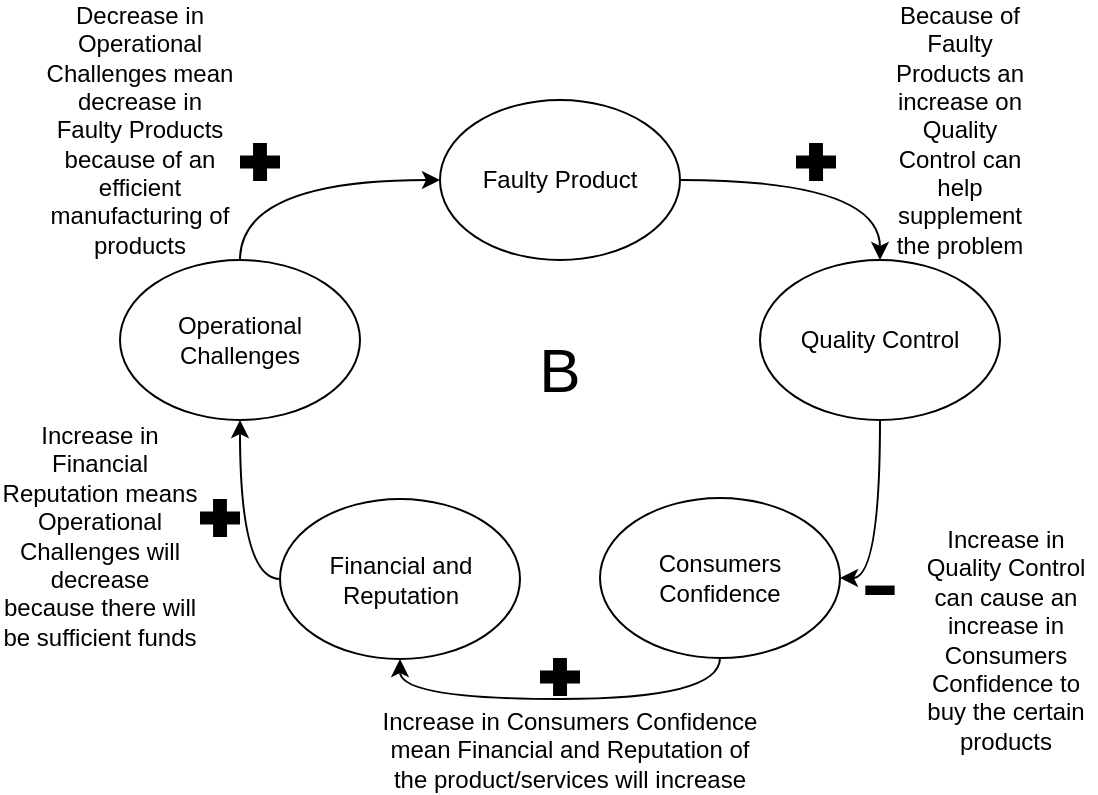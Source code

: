<mxfile version="22.1.21" type="github">
  <diagram name="Page-1" id="zCXWzLUwnWcZddKUeMfU">
    <mxGraphModel dx="880" dy="434" grid="1" gridSize="10" guides="1" tooltips="1" connect="1" arrows="1" fold="1" page="1" pageScale="1" pageWidth="850" pageHeight="1100" math="0" shadow="0">
      <root>
        <mxCell id="0" />
        <mxCell id="1" parent="0" />
        <mxCell id="rxUftr2OwrsVNxe5Y76c-1" style="edgeStyle=orthogonalEdgeStyle;rounded=0;orthogonalLoop=1;jettySize=auto;html=1;exitX=1;exitY=0.5;exitDx=0;exitDy=0;curved=1;entryX=0.5;entryY=0;entryDx=0;entryDy=0;" edge="1" parent="1" source="rxUftr2OwrsVNxe5Y76c-2" target="rxUftr2OwrsVNxe5Y76c-8">
          <mxGeometry relative="1" as="geometry" />
        </mxCell>
        <mxCell id="rxUftr2OwrsVNxe5Y76c-2" value="" style="ellipse;whiteSpace=wrap;html=1;" vertex="1" parent="1">
          <mxGeometry x="360" y="80" width="120" height="80" as="geometry" />
        </mxCell>
        <mxCell id="rxUftr2OwrsVNxe5Y76c-3" style="edgeStyle=orthogonalEdgeStyle;rounded=0;orthogonalLoop=1;jettySize=auto;html=1;exitX=0.5;exitY=0;exitDx=0;exitDy=0;entryX=0;entryY=0.5;entryDx=0;entryDy=0;curved=1;" edge="1" parent="1" source="rxUftr2OwrsVNxe5Y76c-4" target="rxUftr2OwrsVNxe5Y76c-2">
          <mxGeometry relative="1" as="geometry" />
        </mxCell>
        <mxCell id="rxUftr2OwrsVNxe5Y76c-4" value="Operational Challenges" style="ellipse;whiteSpace=wrap;html=1;" vertex="1" parent="1">
          <mxGeometry x="200" y="160" width="120" height="80" as="geometry" />
        </mxCell>
        <mxCell id="rxUftr2OwrsVNxe5Y76c-5" style="edgeStyle=orthogonalEdgeStyle;rounded=0;orthogonalLoop=1;jettySize=auto;html=1;exitX=0;exitY=0.5;exitDx=0;exitDy=0;entryX=0.5;entryY=1;entryDx=0;entryDy=0;curved=1;" edge="1" parent="1" source="rxUftr2OwrsVNxe5Y76c-6" target="rxUftr2OwrsVNxe5Y76c-4">
          <mxGeometry relative="1" as="geometry" />
        </mxCell>
        <mxCell id="rxUftr2OwrsVNxe5Y76c-6" value="" style="ellipse;whiteSpace=wrap;html=1;" vertex="1" parent="1">
          <mxGeometry x="280" y="279.5" width="120" height="80" as="geometry" />
        </mxCell>
        <mxCell id="rxUftr2OwrsVNxe5Y76c-8" value="Quality Control" style="ellipse;whiteSpace=wrap;html=1;" vertex="1" parent="1">
          <mxGeometry x="520" y="160" width="120" height="80" as="geometry" />
        </mxCell>
        <mxCell id="rxUftr2OwrsVNxe5Y76c-9" value="Faulty Product" style="text;html=1;strokeColor=none;fillColor=none;align=center;verticalAlign=middle;whiteSpace=wrap;rounded=0;" vertex="1" parent="1">
          <mxGeometry x="370" y="105" width="100" height="30" as="geometry" />
        </mxCell>
        <mxCell id="rxUftr2OwrsVNxe5Y76c-10" value="B" style="text;html=1;strokeColor=none;fillColor=none;align=center;verticalAlign=middle;whiteSpace=wrap;rounded=0;fontSize=31;" vertex="1" parent="1">
          <mxGeometry x="390" y="200" width="60" height="30" as="geometry" />
        </mxCell>
        <mxCell id="rxUftr2OwrsVNxe5Y76c-11" value="" style="shape=mxgraph.signs.healthcare.first_aid;html=1;pointerEvents=1;fillColor=#000000;strokeColor=none;verticalLabelPosition=bottom;verticalAlign=top;align=center;" vertex="1" parent="1">
          <mxGeometry x="240" y="279.5" width="20" height="19" as="geometry" />
        </mxCell>
        <mxCell id="rxUftr2OwrsVNxe5Y76c-12" value="Financial and Reputation" style="text;html=1;strokeColor=none;fillColor=none;align=center;verticalAlign=middle;whiteSpace=wrap;rounded=0;" vertex="1" parent="1">
          <mxGeometry x="292.5" y="304.5" width="95" height="30" as="geometry" />
        </mxCell>
        <mxCell id="rxUftr2OwrsVNxe5Y76c-13" value="Because of Faulty Products an increase on Quality Control can help supplement the problem" style="text;html=1;strokeColor=none;fillColor=none;align=center;verticalAlign=middle;whiteSpace=wrap;rounded=0;" vertex="1" parent="1">
          <mxGeometry x="580" y="80" width="80" height="30" as="geometry" />
        </mxCell>
        <mxCell id="rxUftr2OwrsVNxe5Y76c-14" value="Increase in Quality Control can cause an increase in Consumers Confidence to buy the certain products" style="text;html=1;strokeColor=none;fillColor=none;align=center;verticalAlign=middle;whiteSpace=wrap;rounded=0;" vertex="1" parent="1">
          <mxGeometry x="598" y="334.5" width="90" height="30" as="geometry" />
        </mxCell>
        <mxCell id="rxUftr2OwrsVNxe5Y76c-15" value="Increase in Financial Reputation means Operational Challenges will decrease because there will be sufficient funds" style="text;html=1;strokeColor=none;fillColor=none;align=center;verticalAlign=middle;whiteSpace=wrap;rounded=0;" vertex="1" parent="1">
          <mxGeometry x="140" y="270" width="100" height="55.5" as="geometry" />
        </mxCell>
        <mxCell id="rxUftr2OwrsVNxe5Y76c-16" value="Decrease in Operational Challenges mean decrease in Faulty Products because of an efficient manufacturing of products" style="text;html=1;strokeColor=none;fillColor=none;align=center;verticalAlign=middle;whiteSpace=wrap;rounded=0;" vertex="1" parent="1">
          <mxGeometry x="160" y="80" width="100" height="30" as="geometry" />
        </mxCell>
        <mxCell id="rxUftr2OwrsVNxe5Y76c-18" value="&lt;font style=&quot;font-size: 60px;&quot;&gt;-&lt;/font&gt;" style="text;html=1;strokeColor=none;fillColor=none;align=center;verticalAlign=middle;whiteSpace=wrap;rounded=0;" vertex="1" parent="1">
          <mxGeometry x="550" y="304.5" width="60" height="30" as="geometry" />
        </mxCell>
        <mxCell id="rxUftr2OwrsVNxe5Y76c-19" value="" style="shape=mxgraph.signs.healthcare.first_aid;html=1;pointerEvents=1;fillColor=#000000;strokeColor=none;verticalLabelPosition=bottom;verticalAlign=top;align=center;" vertex="1" parent="1">
          <mxGeometry x="260" y="101.5" width="20" height="19" as="geometry" />
        </mxCell>
        <mxCell id="rxUftr2OwrsVNxe5Y76c-20" value="" style="edgeStyle=orthogonalEdgeStyle;rounded=0;orthogonalLoop=1;jettySize=auto;html=1;exitX=0.5;exitY=1;exitDx=0;exitDy=0;entryX=1;entryY=0.5;entryDx=0;entryDy=0;curved=1;" edge="1" parent="1" source="rxUftr2OwrsVNxe5Y76c-8" target="rxUftr2OwrsVNxe5Y76c-21">
          <mxGeometry relative="1" as="geometry">
            <mxPoint x="580" y="280" as="sourcePoint" />
            <mxPoint x="400" y="362" as="targetPoint" />
          </mxGeometry>
        </mxCell>
        <mxCell id="rxUftr2OwrsVNxe5Y76c-22" style="edgeStyle=orthogonalEdgeStyle;rounded=0;orthogonalLoop=1;jettySize=auto;html=1;exitX=0.5;exitY=1;exitDx=0;exitDy=0;entryX=0.5;entryY=1;entryDx=0;entryDy=0;curved=1;" edge="1" parent="1" source="rxUftr2OwrsVNxe5Y76c-21" target="rxUftr2OwrsVNxe5Y76c-6">
          <mxGeometry relative="1" as="geometry">
            <mxPoint x="350" y="450" as="targetPoint" />
          </mxGeometry>
        </mxCell>
        <mxCell id="rxUftr2OwrsVNxe5Y76c-21" value="Consumers Confidence" style="ellipse;whiteSpace=wrap;html=1;" vertex="1" parent="1">
          <mxGeometry x="440" y="279" width="120" height="80" as="geometry" />
        </mxCell>
        <mxCell id="rxUftr2OwrsVNxe5Y76c-25" value="" style="shape=mxgraph.signs.healthcare.first_aid;html=1;pointerEvents=1;fillColor=#000000;strokeColor=none;verticalLabelPosition=bottom;verticalAlign=top;align=center;" vertex="1" parent="1">
          <mxGeometry x="538" y="101.5" width="20" height="19" as="geometry" />
        </mxCell>
        <mxCell id="rxUftr2OwrsVNxe5Y76c-27" value="" style="shape=mxgraph.signs.healthcare.first_aid;html=1;pointerEvents=1;fillColor=#000000;strokeColor=none;verticalLabelPosition=bottom;verticalAlign=top;align=center;" vertex="1" parent="1">
          <mxGeometry x="410" y="359" width="20" height="19" as="geometry" />
        </mxCell>
        <mxCell id="rxUftr2OwrsVNxe5Y76c-28" value="Increase in Consumers Confidence mean Financial and Reputation of the product/services will increase" style="text;html=1;strokeColor=none;fillColor=none;align=center;verticalAlign=middle;whiteSpace=wrap;rounded=0;" vertex="1" parent="1">
          <mxGeometry x="330" y="390" width="190" height="30" as="geometry" />
        </mxCell>
      </root>
    </mxGraphModel>
  </diagram>
</mxfile>
